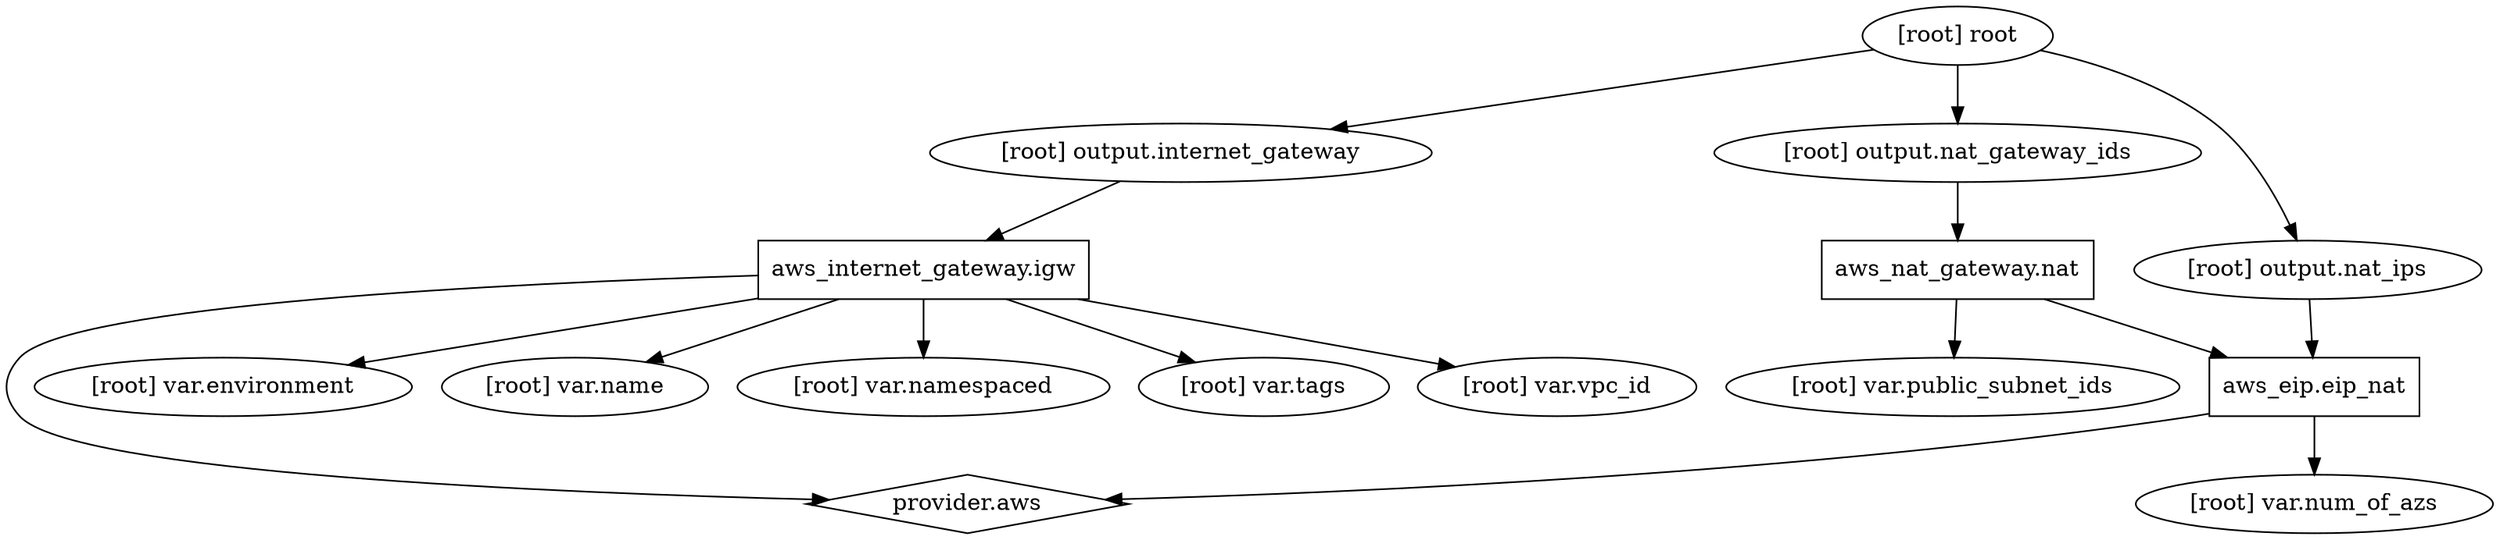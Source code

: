 digraph {
	compound = "true"
	newrank = "true"
	subgraph "root" {
		"[root] aws_eip.eip_nat" [label = "aws_eip.eip_nat", shape = "box"]
		"[root] aws_internet_gateway.igw" [label = "aws_internet_gateway.igw", shape = "box"]
		"[root] aws_nat_gateway.nat" [label = "aws_nat_gateway.nat", shape = "box"]
		"[root] provider.aws" [label = "provider.aws", shape = "diamond"]
		"[root] aws_eip.eip_nat" -> "[root] provider.aws"
		"[root] aws_eip.eip_nat" -> "[root] var.num_of_azs"
		"[root] aws_internet_gateway.igw" -> "[root] provider.aws"
		"[root] aws_internet_gateway.igw" -> "[root] var.environment"
		"[root] aws_internet_gateway.igw" -> "[root] var.name"
		"[root] aws_internet_gateway.igw" -> "[root] var.namespaced"
		"[root] aws_internet_gateway.igw" -> "[root] var.tags"
		"[root] aws_internet_gateway.igw" -> "[root] var.vpc_id"
		"[root] aws_nat_gateway.nat" -> "[root] aws_eip.eip_nat"
		"[root] aws_nat_gateway.nat" -> "[root] var.public_subnet_ids"
		"[root] output.internet_gateway" -> "[root] aws_internet_gateway.igw"
		"[root] output.nat_gateway_ids" -> "[root] aws_nat_gateway.nat"
		"[root] output.nat_ips" -> "[root] aws_eip.eip_nat"
		"[root] root" -> "[root] output.internet_gateway"
		"[root] root" -> "[root] output.nat_gateway_ids"
		"[root] root" -> "[root] output.nat_ips"
	}
}

